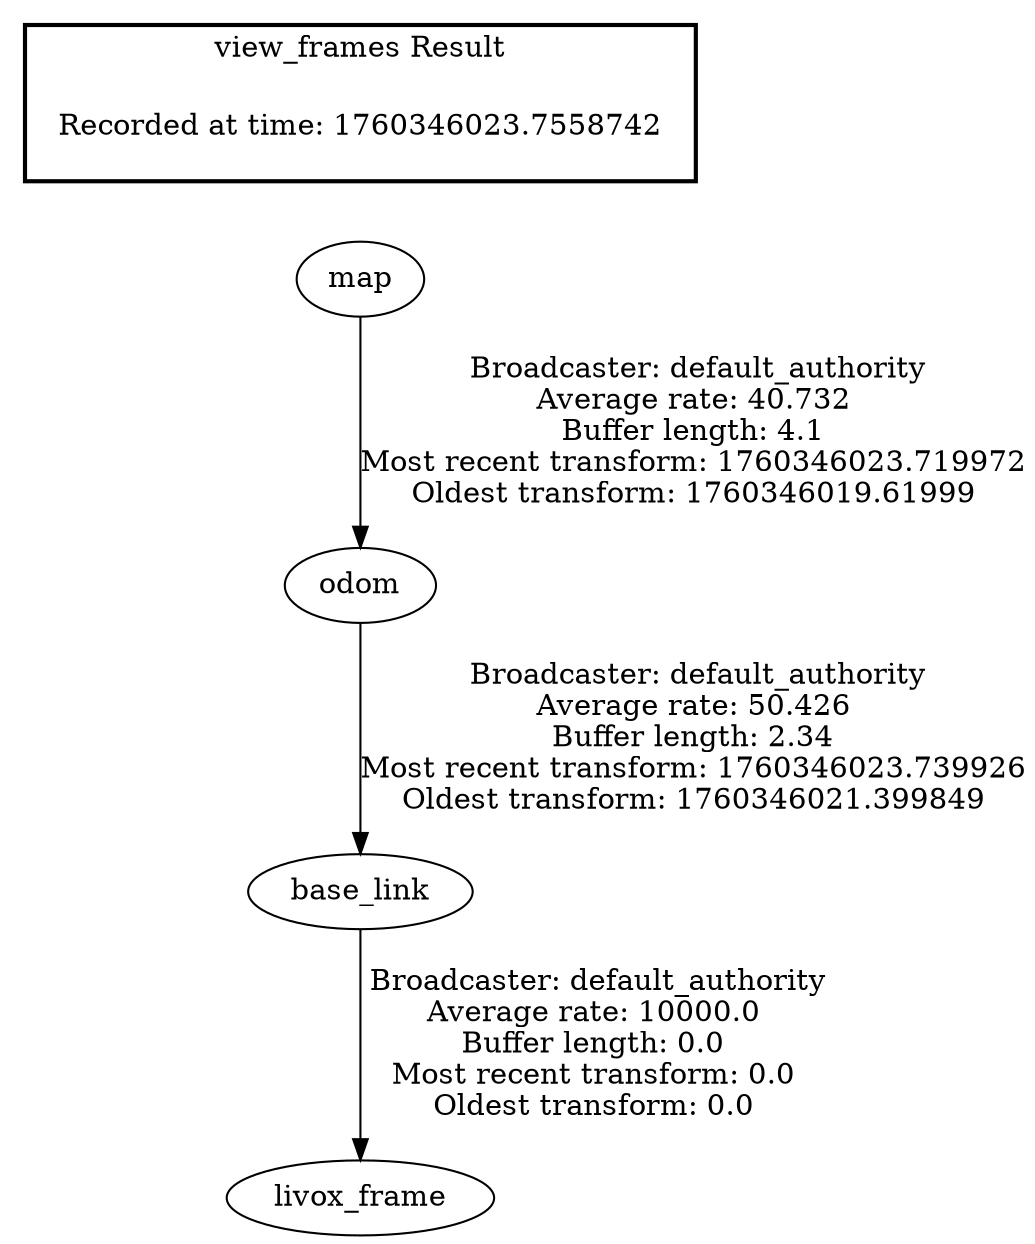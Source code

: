 digraph G {
"base_link" -> "livox_frame"[label=" Broadcaster: default_authority\nAverage rate: 10000.0\nBuffer length: 0.0\nMost recent transform: 0.0\nOldest transform: 0.0\n"];
"odom" -> "base_link"[label=" Broadcaster: default_authority\nAverage rate: 50.426\nBuffer length: 2.34\nMost recent transform: 1760346023.739926\nOldest transform: 1760346021.399849\n"];
"map" -> "odom"[label=" Broadcaster: default_authority\nAverage rate: 40.732\nBuffer length: 4.1\nMost recent transform: 1760346023.719972\nOldest transform: 1760346019.61999\n"];
edge [style=invis];
 subgraph cluster_legend { style=bold; color=black; label ="view_frames Result";
"Recorded at time: 1760346023.7558742"[ shape=plaintext ] ;
}->"map";
}